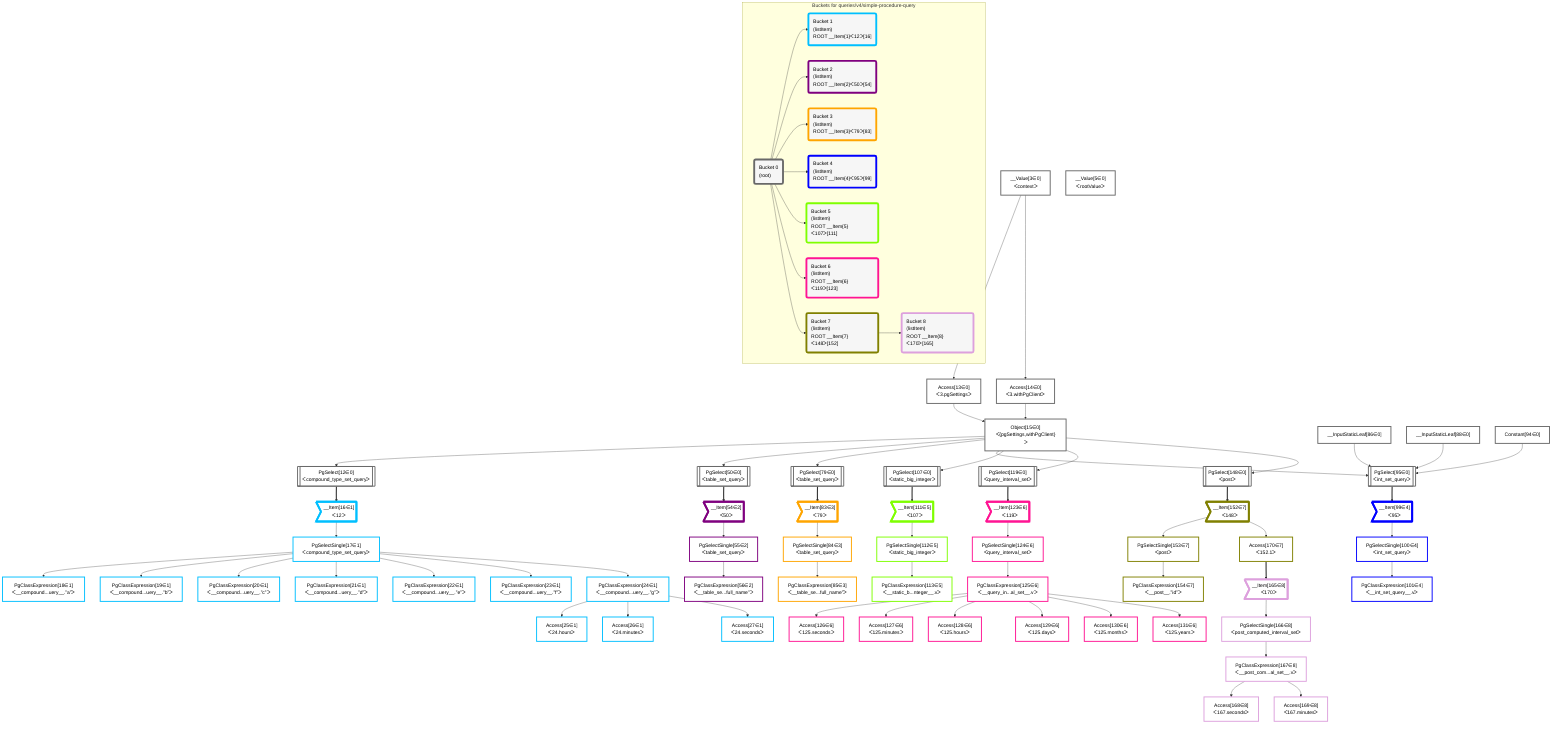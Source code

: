 graph TD
    classDef path fill:#eee,stroke:#000,color:#000
    classDef plan fill:#fff,stroke-width:3px,color:#000
    classDef itemplan fill:#fff,stroke-width:6px,color:#000
    classDef sideeffectplan fill:#f00,stroke-width:6px,color:#000
    classDef bucket fill:#f6f6f6,color:#000,stroke-width:6px,text-align:left


    %% define steps
    __Value3["__Value[3∈0]<br />ᐸcontextᐳ"]:::plan
    __Value5["__Value[5∈0]<br />ᐸrootValueᐳ"]:::plan
    Access13["Access[13∈0]<br />ᐸ3.pgSettingsᐳ"]:::plan
    Access14["Access[14∈0]<br />ᐸ3.withPgClientᐳ"]:::plan
    Object15["Object[15∈0]<br />ᐸ{pgSettings,withPgClient}ᐳ"]:::plan
    PgSelect12[["PgSelect[12∈0]<br />ᐸcompound_type_set_queryᐳ"]]:::plan
    __Item16>"__Item[16∈1]<br />ᐸ12ᐳ"]:::itemplan
    PgSelectSingle17["PgSelectSingle[17∈1]<br />ᐸcompound_type_set_queryᐳ"]:::plan
    PgClassExpression18["PgClassExpression[18∈1]<br />ᐸ__compound...uery__.”a”ᐳ"]:::plan
    PgClassExpression19["PgClassExpression[19∈1]<br />ᐸ__compound...uery__.”b”ᐳ"]:::plan
    PgClassExpression20["PgClassExpression[20∈1]<br />ᐸ__compound...uery__.”c”ᐳ"]:::plan
    PgClassExpression21["PgClassExpression[21∈1]<br />ᐸ__compound...uery__.”d”ᐳ"]:::plan
    PgClassExpression22["PgClassExpression[22∈1]<br />ᐸ__compound...uery__.”e”ᐳ"]:::plan
    PgClassExpression23["PgClassExpression[23∈1]<br />ᐸ__compound...uery__.”f”ᐳ"]:::plan
    PgClassExpression24["PgClassExpression[24∈1]<br />ᐸ__compound...uery__.”g”ᐳ"]:::plan
    Access25["Access[25∈1]<br />ᐸ24.hoursᐳ"]:::plan
    Access26["Access[26∈1]<br />ᐸ24.minutesᐳ"]:::plan
    Access27["Access[27∈1]<br />ᐸ24.secondsᐳ"]:::plan
    PgSelect50[["PgSelect[50∈0]<br />ᐸtable_set_queryᐳ"]]:::plan
    __Item54>"__Item[54∈2]<br />ᐸ50ᐳ"]:::itemplan
    PgSelectSingle55["PgSelectSingle[55∈2]<br />ᐸtable_set_queryᐳ"]:::plan
    PgClassExpression56["PgClassExpression[56∈2]<br />ᐸ__table_se...full_name”ᐳ"]:::plan
    PgSelect79[["PgSelect[79∈0]<br />ᐸtable_set_queryᐳ"]]:::plan
    __Item83>"__Item[83∈3]<br />ᐸ79ᐳ"]:::itemplan
    PgSelectSingle84["PgSelectSingle[84∈3]<br />ᐸtable_set_queryᐳ"]:::plan
    PgClassExpression85["PgClassExpression[85∈3]<br />ᐸ__table_se...full_name”ᐳ"]:::plan
    __InputStaticLeaf86["__InputStaticLeaf[86∈0]"]:::plan
    __InputStaticLeaf88["__InputStaticLeaf[88∈0]"]:::plan
    Constant94["Constant[94∈0]"]:::plan
    PgSelect95[["PgSelect[95∈0]<br />ᐸint_set_queryᐳ"]]:::plan
    __Item99>"__Item[99∈4]<br />ᐸ95ᐳ"]:::itemplan
    PgSelectSingle100["PgSelectSingle[100∈4]<br />ᐸint_set_queryᐳ"]:::plan
    PgClassExpression101["PgClassExpression[101∈4]<br />ᐸ__int_set_query__.vᐳ"]:::plan
    PgSelect107[["PgSelect[107∈0]<br />ᐸstatic_big_integerᐳ"]]:::plan
    __Item111>"__Item[111∈5]<br />ᐸ107ᐳ"]:::itemplan
    PgSelectSingle112["PgSelectSingle[112∈5]<br />ᐸstatic_big_integerᐳ"]:::plan
    PgClassExpression113["PgClassExpression[113∈5]<br />ᐸ__static_b...nteger__.vᐳ"]:::plan
    PgSelect119[["PgSelect[119∈0]<br />ᐸquery_interval_setᐳ"]]:::plan
    __Item123>"__Item[123∈6]<br />ᐸ119ᐳ"]:::itemplan
    PgSelectSingle124["PgSelectSingle[124∈6]<br />ᐸquery_interval_setᐳ"]:::plan
    PgClassExpression125["PgClassExpression[125∈6]<br />ᐸ__query_in...al_set__.vᐳ"]:::plan
    Access126["Access[126∈6]<br />ᐸ125.secondsᐳ"]:::plan
    Access127["Access[127∈6]<br />ᐸ125.minutesᐳ"]:::plan
    Access128["Access[128∈6]<br />ᐸ125.hoursᐳ"]:::plan
    Access129["Access[129∈6]<br />ᐸ125.daysᐳ"]:::plan
    Access130["Access[130∈6]<br />ᐸ125.monthsᐳ"]:::plan
    Access131["Access[131∈6]<br />ᐸ125.yearsᐳ"]:::plan
    PgSelect148[["PgSelect[148∈0]<br />ᐸpostᐳ"]]:::plan
    __Item152>"__Item[152∈7]<br />ᐸ148ᐳ"]:::itemplan
    PgSelectSingle153["PgSelectSingle[153∈7]<br />ᐸpostᐳ"]:::plan
    PgClassExpression154["PgClassExpression[154∈7]<br />ᐸ__post__.”id”ᐳ"]:::plan
    Access170["Access[170∈7]<br />ᐸ152.1ᐳ"]:::plan
    __Item165>"__Item[165∈8]<br />ᐸ170ᐳ"]:::itemplan
    PgSelectSingle166["PgSelectSingle[166∈8]<br />ᐸpost_computed_interval_setᐳ"]:::plan
    PgClassExpression167["PgClassExpression[167∈8]<br />ᐸ__post_com...al_set__.vᐳ"]:::plan
    Access168["Access[168∈8]<br />ᐸ167.secondsᐳ"]:::plan
    Access169["Access[169∈8]<br />ᐸ167.minutesᐳ"]:::plan

    %% plan dependencies
    __Value3 --> Access13
    __Value3 --> Access14
    Access13 & Access14 --> Object15
    Object15 --> PgSelect12
    PgSelect12 ==> __Item16
    __Item16 --> PgSelectSingle17
    PgSelectSingle17 --> PgClassExpression18
    PgSelectSingle17 --> PgClassExpression19
    PgSelectSingle17 --> PgClassExpression20
    PgSelectSingle17 --> PgClassExpression21
    PgSelectSingle17 --> PgClassExpression22
    PgSelectSingle17 --> PgClassExpression23
    PgSelectSingle17 --> PgClassExpression24
    PgClassExpression24 --> Access25
    PgClassExpression24 --> Access26
    PgClassExpression24 --> Access27
    Object15 --> PgSelect50
    PgSelect50 ==> __Item54
    __Item54 --> PgSelectSingle55
    PgSelectSingle55 --> PgClassExpression56
    Object15 --> PgSelect79
    PgSelect79 ==> __Item83
    __Item83 --> PgSelectSingle84
    PgSelectSingle84 --> PgClassExpression85
    Object15 & __InputStaticLeaf86 & Constant94 & __InputStaticLeaf88 --> PgSelect95
    PgSelect95 ==> __Item99
    __Item99 --> PgSelectSingle100
    PgSelectSingle100 --> PgClassExpression101
    Object15 --> PgSelect107
    PgSelect107 ==> __Item111
    __Item111 --> PgSelectSingle112
    PgSelectSingle112 --> PgClassExpression113
    Object15 --> PgSelect119
    PgSelect119 ==> __Item123
    __Item123 --> PgSelectSingle124
    PgSelectSingle124 --> PgClassExpression125
    PgClassExpression125 --> Access126
    PgClassExpression125 --> Access127
    PgClassExpression125 --> Access128
    PgClassExpression125 --> Access129
    PgClassExpression125 --> Access130
    PgClassExpression125 --> Access131
    Object15 --> PgSelect148
    PgSelect148 ==> __Item152
    __Item152 --> PgSelectSingle153
    PgSelectSingle153 --> PgClassExpression154
    __Item152 --> Access170
    Access170 ==> __Item165
    __Item165 --> PgSelectSingle166
    PgSelectSingle166 --> PgClassExpression167
    PgClassExpression167 --> Access168
    PgClassExpression167 --> Access169

    subgraph "Buckets for queries/v4/simple-procedure-query"
    Bucket0("Bucket 0<br />(root)"):::bucket
    classDef bucket0 stroke:#696969
    class Bucket0,__Value3,__Value5,PgSelect12,Access13,Access14,Object15,PgSelect50,PgSelect79,__InputStaticLeaf86,__InputStaticLeaf88,Constant94,PgSelect95,PgSelect107,PgSelect119,PgSelect148 bucket0
    Bucket1("Bucket 1<br />(listItem)<br />ROOT __Item{1}ᐸ12ᐳ[16]"):::bucket
    classDef bucket1 stroke:#00bfff
    class Bucket1,__Item16,PgSelectSingle17,PgClassExpression18,PgClassExpression19,PgClassExpression20,PgClassExpression21,PgClassExpression22,PgClassExpression23,PgClassExpression24,Access25,Access26,Access27 bucket1
    Bucket2("Bucket 2<br />(listItem)<br />ROOT __Item{2}ᐸ50ᐳ[54]"):::bucket
    classDef bucket2 stroke:#7f007f
    class Bucket2,__Item54,PgSelectSingle55,PgClassExpression56 bucket2
    Bucket3("Bucket 3<br />(listItem)<br />ROOT __Item{3}ᐸ79ᐳ[83]"):::bucket
    classDef bucket3 stroke:#ffa500
    class Bucket3,__Item83,PgSelectSingle84,PgClassExpression85 bucket3
    Bucket4("Bucket 4<br />(listItem)<br />ROOT __Item{4}ᐸ95ᐳ[99]"):::bucket
    classDef bucket4 stroke:#0000ff
    class Bucket4,__Item99,PgSelectSingle100,PgClassExpression101 bucket4
    Bucket5("Bucket 5<br />(listItem)<br />ROOT __Item{5}ᐸ107ᐳ[111]"):::bucket
    classDef bucket5 stroke:#7fff00
    class Bucket5,__Item111,PgSelectSingle112,PgClassExpression113 bucket5
    Bucket6("Bucket 6<br />(listItem)<br />ROOT __Item{6}ᐸ119ᐳ[123]"):::bucket
    classDef bucket6 stroke:#ff1493
    class Bucket6,__Item123,PgSelectSingle124,PgClassExpression125,Access126,Access127,Access128,Access129,Access130,Access131 bucket6
    Bucket7("Bucket 7<br />(listItem)<br />ROOT __Item{7}ᐸ148ᐳ[152]"):::bucket
    classDef bucket7 stroke:#808000
    class Bucket7,__Item152,PgSelectSingle153,PgClassExpression154,Access170 bucket7
    Bucket8("Bucket 8<br />(listItem)<br />ROOT __Item{8}ᐸ170ᐳ[165]"):::bucket
    classDef bucket8 stroke:#dda0dd
    class Bucket8,__Item165,PgSelectSingle166,PgClassExpression167,Access168,Access169 bucket8
    Bucket0 --> Bucket1 & Bucket2 & Bucket3 & Bucket4 & Bucket5 & Bucket6 & Bucket7
    Bucket7 --> Bucket8
    end